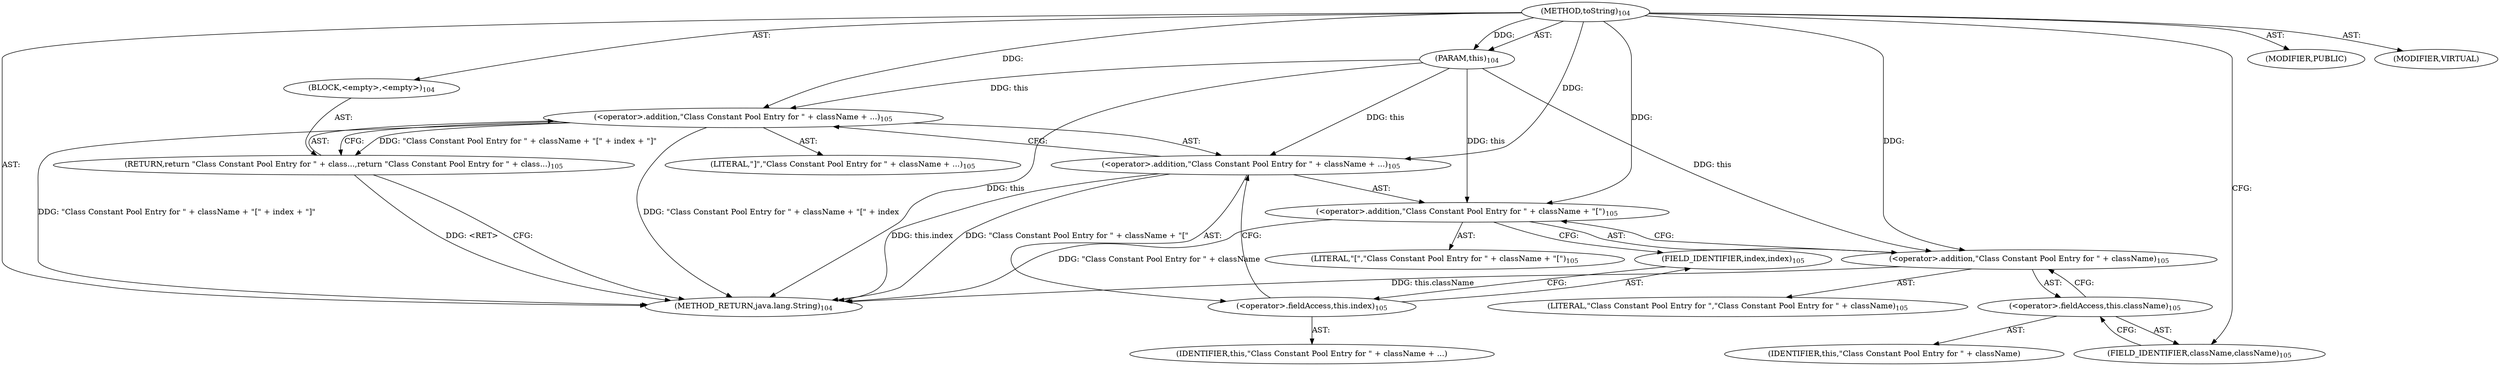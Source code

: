 digraph "toString" {  
"111669149698" [label = <(METHOD,toString)<SUB>104</SUB>> ]
"115964116995" [label = <(PARAM,this)<SUB>104</SUB>> ]
"25769803778" [label = <(BLOCK,&lt;empty&gt;,&lt;empty&gt;)<SUB>104</SUB>> ]
"146028888064" [label = <(RETURN,return &quot;Class Constant Pool Entry for &quot; + class...,return &quot;Class Constant Pool Entry for &quot; + class...)<SUB>105</SUB>> ]
"30064771078" [label = <(&lt;operator&gt;.addition,&quot;Class Constant Pool Entry for &quot; + className + ...)<SUB>105</SUB>> ]
"30064771079" [label = <(&lt;operator&gt;.addition,&quot;Class Constant Pool Entry for &quot; + className + ...)<SUB>105</SUB>> ]
"30064771080" [label = <(&lt;operator&gt;.addition,&quot;Class Constant Pool Entry for &quot; + className + &quot;[&quot;)<SUB>105</SUB>> ]
"30064771081" [label = <(&lt;operator&gt;.addition,&quot;Class Constant Pool Entry for &quot; + className)<SUB>105</SUB>> ]
"90194313218" [label = <(LITERAL,&quot;Class Constant Pool Entry for &quot;,&quot;Class Constant Pool Entry for &quot; + className)<SUB>105</SUB>> ]
"30064771082" [label = <(&lt;operator&gt;.fieldAccess,this.className)<SUB>105</SUB>> ]
"68719476741" [label = <(IDENTIFIER,this,&quot;Class Constant Pool Entry for &quot; + className)> ]
"55834574850" [label = <(FIELD_IDENTIFIER,className,className)<SUB>105</SUB>> ]
"90194313219" [label = <(LITERAL,&quot;[&quot;,&quot;Class Constant Pool Entry for &quot; + className + &quot;[&quot;)<SUB>105</SUB>> ]
"30064771083" [label = <(&lt;operator&gt;.fieldAccess,this.index)<SUB>105</SUB>> ]
"68719476742" [label = <(IDENTIFIER,this,&quot;Class Constant Pool Entry for &quot; + className + ...)> ]
"55834574851" [label = <(FIELD_IDENTIFIER,index,index)<SUB>105</SUB>> ]
"90194313220" [label = <(LITERAL,&quot;]&quot;,&quot;Class Constant Pool Entry for &quot; + className + ...)<SUB>105</SUB>> ]
"133143986182" [label = <(MODIFIER,PUBLIC)> ]
"133143986183" [label = <(MODIFIER,VIRTUAL)> ]
"128849018882" [label = <(METHOD_RETURN,java.lang.String)<SUB>104</SUB>> ]
  "111669149698" -> "115964116995"  [ label = "AST: "] 
  "111669149698" -> "25769803778"  [ label = "AST: "] 
  "111669149698" -> "133143986182"  [ label = "AST: "] 
  "111669149698" -> "133143986183"  [ label = "AST: "] 
  "111669149698" -> "128849018882"  [ label = "AST: "] 
  "25769803778" -> "146028888064"  [ label = "AST: "] 
  "146028888064" -> "30064771078"  [ label = "AST: "] 
  "30064771078" -> "30064771079"  [ label = "AST: "] 
  "30064771078" -> "90194313220"  [ label = "AST: "] 
  "30064771079" -> "30064771080"  [ label = "AST: "] 
  "30064771079" -> "30064771083"  [ label = "AST: "] 
  "30064771080" -> "30064771081"  [ label = "AST: "] 
  "30064771080" -> "90194313219"  [ label = "AST: "] 
  "30064771081" -> "90194313218"  [ label = "AST: "] 
  "30064771081" -> "30064771082"  [ label = "AST: "] 
  "30064771082" -> "68719476741"  [ label = "AST: "] 
  "30064771082" -> "55834574850"  [ label = "AST: "] 
  "30064771083" -> "68719476742"  [ label = "AST: "] 
  "30064771083" -> "55834574851"  [ label = "AST: "] 
  "146028888064" -> "128849018882"  [ label = "CFG: "] 
  "30064771078" -> "146028888064"  [ label = "CFG: "] 
  "30064771079" -> "30064771078"  [ label = "CFG: "] 
  "30064771080" -> "55834574851"  [ label = "CFG: "] 
  "30064771083" -> "30064771079"  [ label = "CFG: "] 
  "30064771081" -> "30064771080"  [ label = "CFG: "] 
  "55834574851" -> "30064771083"  [ label = "CFG: "] 
  "30064771082" -> "30064771081"  [ label = "CFG: "] 
  "55834574850" -> "30064771082"  [ label = "CFG: "] 
  "111669149698" -> "55834574850"  [ label = "CFG: "] 
  "146028888064" -> "128849018882"  [ label = "DDG: &lt;RET&gt;"] 
  "115964116995" -> "128849018882"  [ label = "DDG: this"] 
  "30064771081" -> "128849018882"  [ label = "DDG: this.className"] 
  "30064771080" -> "128849018882"  [ label = "DDG: &quot;Class Constant Pool Entry for &quot; + className"] 
  "30064771079" -> "128849018882"  [ label = "DDG: &quot;Class Constant Pool Entry for &quot; + className + &quot;[&quot;"] 
  "30064771079" -> "128849018882"  [ label = "DDG: this.index"] 
  "30064771078" -> "128849018882"  [ label = "DDG: &quot;Class Constant Pool Entry for &quot; + className + &quot;[&quot; + index"] 
  "30064771078" -> "128849018882"  [ label = "DDG: &quot;Class Constant Pool Entry for &quot; + className + &quot;[&quot; + index + &quot;]&quot;"] 
  "111669149698" -> "115964116995"  [ label = "DDG: "] 
  "30064771078" -> "146028888064"  [ label = "DDG: &quot;Class Constant Pool Entry for &quot; + className + &quot;[&quot; + index + &quot;]&quot;"] 
  "111669149698" -> "30064771078"  [ label = "DDG: "] 
  "115964116995" -> "30064771078"  [ label = "DDG: this"] 
  "111669149698" -> "30064771079"  [ label = "DDG: "] 
  "115964116995" -> "30064771079"  [ label = "DDG: this"] 
  "111669149698" -> "30064771080"  [ label = "DDG: "] 
  "115964116995" -> "30064771080"  [ label = "DDG: this"] 
  "111669149698" -> "30064771081"  [ label = "DDG: "] 
  "115964116995" -> "30064771081"  [ label = "DDG: this"] 
}
